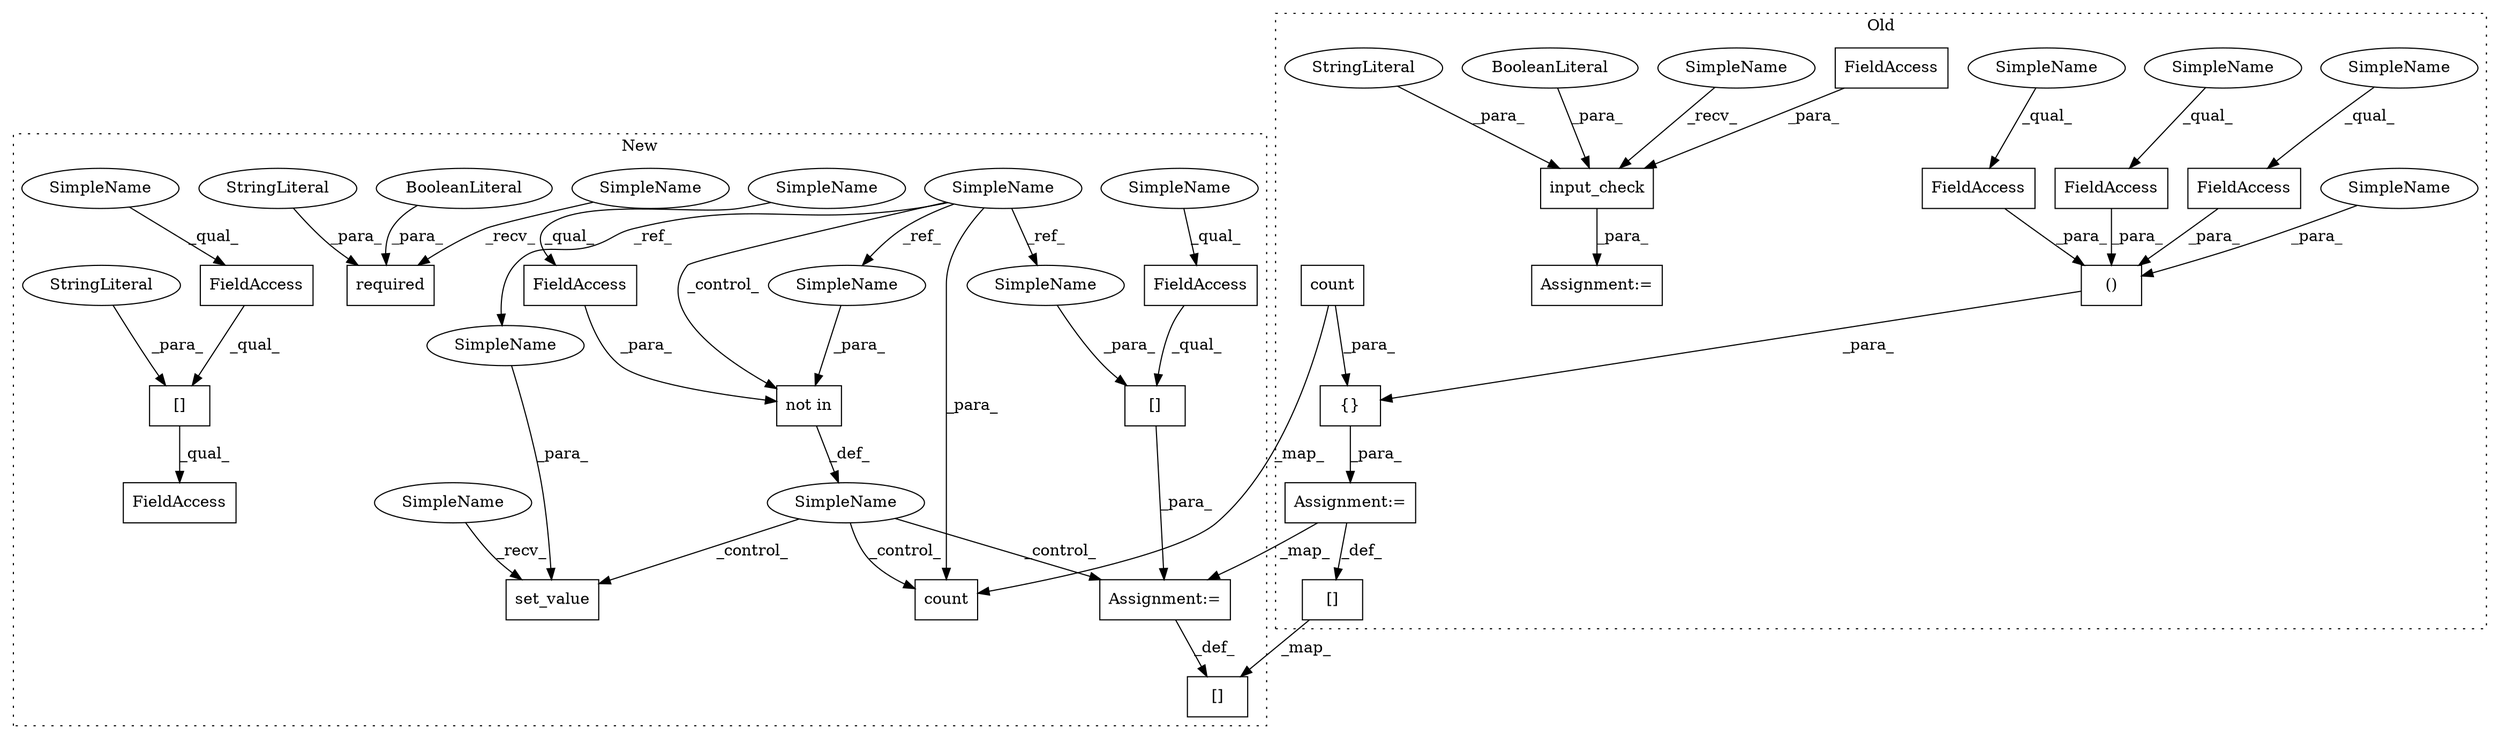 digraph G {
subgraph cluster0 {
1 [label="()" a="106" s="21711" l="77" shape="box"];
3 [label="FieldAccess" a="22" s="21775" l="13" shape="box"];
4 [label="{}" a="4" s="21678,21788" l="1,2" shape="box"];
7 [label="count" a="32" s="21689,21700" l="6,1" shape="box"];
8 [label="FieldAccess" a="22" s="21711" l="11" shape="box"];
12 [label="Assignment:=" a="7" s="21668" l="1" shape="box"];
15 [label="[]" a="2" s="21613,21666" l="24,2" shape="box"];
22 [label="FieldAccess" a="22" s="21753" l="9" shape="box"];
26 [label="input_check" a="32" s="20648,20686" l="12,1" shape="box"];
27 [label="BooleanLiteral" a="9" s="20665" l="4" shape="ellipse"];
28 [label="StringLiteral" a="45" s="20660" l="4" shape="ellipse"];
29 [label="FieldAccess" a="22" s="20670" l="16" shape="box"];
30 [label="Assignment:=" a="7" s="20641" l="2" shape="box"];
31 [label="SimpleName" a="42" s="21753" l="4" shape="ellipse"];
32 [label="SimpleName" a="42" s="21711" l="4" shape="ellipse"];
33 [label="SimpleName" a="42" s="20643" l="4" shape="ellipse"];
34 [label="SimpleName" a="42" s="21775" l="4" shape="ellipse"];
43 [label="SimpleName" a="42" s="21735" l="5" shape="ellipse"];
label = "Old";
style="dotted";
}
subgraph cluster1 {
2 [label="set_value" a="32" s="18970,18989" l="10,1" shape="box"];
5 [label="SimpleName" a="42" s="18686" l="5" shape="ellipse"];
6 [label="count" a="32" s="19248,19259" l="6,1" shape="box"];
9 [label="[]" a="2" s="19326,19344" l="13,1" shape="box"];
10 [label="FieldAccess" a="22" s="19326" l="12" shape="box"];
11 [label="FieldAccess" a="22" s="18067" l="11" shape="box"];
13 [label="Assignment:=" a="7" s="19325" l="1" shape="box"];
14 [label="[]" a="2" s="19270,19323" l="24,2" shape="box"];
16 [label="FieldAccess" a="22" s="18737" l="12" shape="box"];
17 [label="SimpleName" a="42" s="" l="" shape="ellipse"];
18 [label="required" a="32" s="18039,18057" l="9,1" shape="box"];
19 [label="BooleanLiteral" a="9" s="18053" l="4" shape="ellipse"];
20 [label="StringLiteral" a="45" s="18048" l="4" shape="ellipse"];
21 [label="not in" a="108" s="18724" l="25" shape="box"];
23 [label="[]" a="2" s="18067,18083" l="12,1" shape="box"];
24 [label="StringLiteral" a="45" s="18079" l="4" shape="ellipse"];
25 [label="FieldAccess" a="22" s="18067" l="23" shape="box"];
35 [label="SimpleName" a="42" s="18965" l="4" shape="ellipse"];
36 [label="SimpleName" a="42" s="19326" l="4" shape="ellipse"];
37 [label="SimpleName" a="42" s="18737" l="4" shape="ellipse"];
38 [label="SimpleName" a="42" s="18067" l="4" shape="ellipse"];
39 [label="SimpleName" a="42" s="18034" l="4" shape="ellipse"];
40 [label="SimpleName" a="42" s="18980" l="5" shape="ellipse"];
41 [label="SimpleName" a="42" s="18724" l="5" shape="ellipse"];
42 [label="SimpleName" a="42" s="19339" l="5" shape="ellipse"];
label = "New";
style="dotted";
}
1 -> 4 [label="_para_"];
3 -> 1 [label="_para_"];
4 -> 12 [label="_para_"];
5 -> 21 [label="_control_"];
5 -> 40 [label="_ref_"];
5 -> 41 [label="_ref_"];
5 -> 6 [label="_para_"];
5 -> 42 [label="_ref_"];
7 -> 4 [label="_para_"];
7 -> 6 [label="_map_"];
8 -> 1 [label="_para_"];
9 -> 13 [label="_para_"];
10 -> 9 [label="_qual_"];
11 -> 23 [label="_qual_"];
12 -> 13 [label="_map_"];
12 -> 15 [label="_def_"];
13 -> 14 [label="_def_"];
15 -> 14 [label="_map_"];
16 -> 21 [label="_para_"];
17 -> 2 [label="_control_"];
17 -> 13 [label="_control_"];
17 -> 6 [label="_control_"];
19 -> 18 [label="_para_"];
20 -> 18 [label="_para_"];
21 -> 17 [label="_def_"];
22 -> 1 [label="_para_"];
23 -> 25 [label="_qual_"];
24 -> 23 [label="_para_"];
26 -> 30 [label="_para_"];
27 -> 26 [label="_para_"];
28 -> 26 [label="_para_"];
29 -> 26 [label="_para_"];
31 -> 22 [label="_qual_"];
32 -> 8 [label="_qual_"];
33 -> 26 [label="_recv_"];
34 -> 3 [label="_qual_"];
35 -> 2 [label="_recv_"];
36 -> 10 [label="_qual_"];
37 -> 16 [label="_qual_"];
38 -> 11 [label="_qual_"];
39 -> 18 [label="_recv_"];
40 -> 2 [label="_para_"];
41 -> 21 [label="_para_"];
42 -> 9 [label="_para_"];
43 -> 1 [label="_para_"];
}